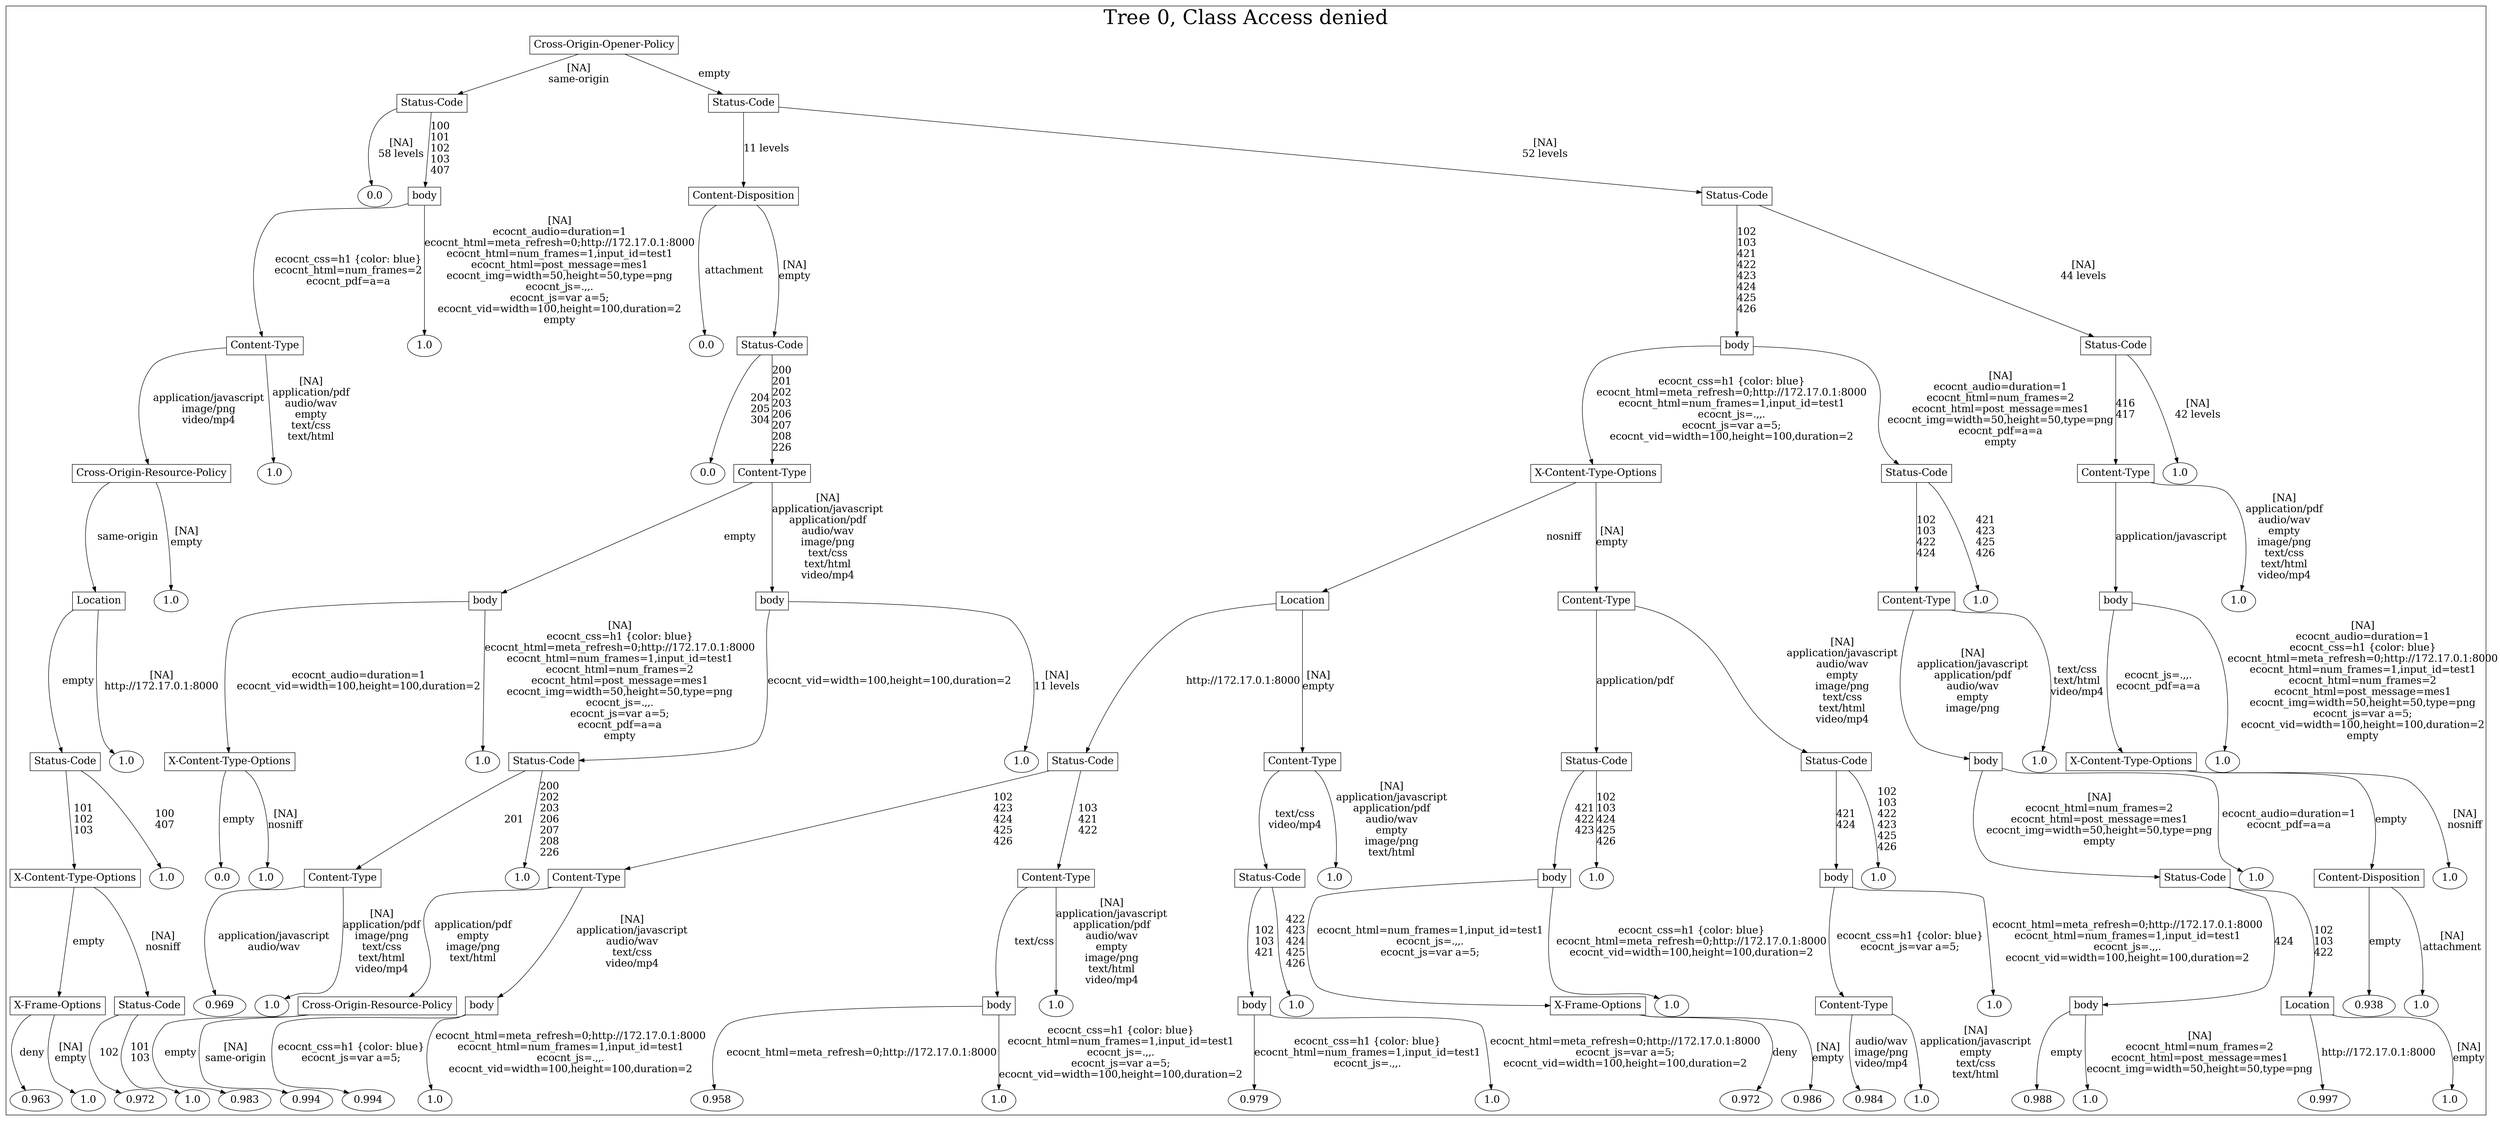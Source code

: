 /*
Generated by:
    http://https://github.com/h2oai/h2o-3/tree/master/h2o-genmodel/src/main/java/hex/genmodel/tools/PrintMojo.java
*/

/*
On a mac:

$ brew install graphviz
$ dot -Tpng file.gv -o file.png
$ open file.png
*/

digraph G {

subgraph cluster_0 {
/* Nodes */

/* Level 0 */
{
"SG_0_Node_0" [shape=box, fontsize=20, label="Cross-Origin-Opener-Policy"]
}

/* Level 1 */
{
"SG_0_Node_1" [shape=box, fontsize=20, label="Status-Code"]
"SG_0_Node_2" [shape=box, fontsize=20, label="Status-Code"]
}

/* Level 2 */
{
"SG_0_Node_64" [fontsize=20, label="0.0"]
"SG_0_Node_3" [shape=box, fontsize=20, label="body"]
"SG_0_Node_4" [shape=box, fontsize=20, label="Content-Disposition"]
"SG_0_Node_5" [shape=box, fontsize=20, label="Status-Code"]
}

/* Level 3 */
{
"SG_0_Node_6" [shape=box, fontsize=20, label="Content-Type"]
"SG_0_Node_65" [fontsize=20, label="1.0"]
"SG_0_Node_66" [fontsize=20, label="0.0"]
"SG_0_Node_7" [shape=box, fontsize=20, label="Status-Code"]
"SG_0_Node_8" [shape=box, fontsize=20, label="body"]
"SG_0_Node_9" [shape=box, fontsize=20, label="Status-Code"]
}

/* Level 4 */
{
"SG_0_Node_10" [shape=box, fontsize=20, label="Cross-Origin-Resource-Policy"]
"SG_0_Node_67" [fontsize=20, label="1.0"]
"SG_0_Node_68" [fontsize=20, label="0.0"]
"SG_0_Node_11" [shape=box, fontsize=20, label="Content-Type"]
"SG_0_Node_12" [shape=box, fontsize=20, label="X-Content-Type-Options"]
"SG_0_Node_13" [shape=box, fontsize=20, label="Status-Code"]
"SG_0_Node_14" [shape=box, fontsize=20, label="Content-Type"]
"SG_0_Node_69" [fontsize=20, label="1.0"]
}

/* Level 5 */
{
"SG_0_Node_15" [shape=box, fontsize=20, label="Location"]
"SG_0_Node_70" [fontsize=20, label="1.0"]
"SG_0_Node_16" [shape=box, fontsize=20, label="body"]
"SG_0_Node_17" [shape=box, fontsize=20, label="body"]
"SG_0_Node_18" [shape=box, fontsize=20, label="Location"]
"SG_0_Node_19" [shape=box, fontsize=20, label="Content-Type"]
"SG_0_Node_20" [shape=box, fontsize=20, label="Content-Type"]
"SG_0_Node_71" [fontsize=20, label="1.0"]
"SG_0_Node_21" [shape=box, fontsize=20, label="body"]
"SG_0_Node_72" [fontsize=20, label="1.0"]
}

/* Level 6 */
{
"SG_0_Node_22" [shape=box, fontsize=20, label="Status-Code"]
"SG_0_Node_73" [fontsize=20, label="1.0"]
"SG_0_Node_23" [shape=box, fontsize=20, label="X-Content-Type-Options"]
"SG_0_Node_74" [fontsize=20, label="1.0"]
"SG_0_Node_24" [shape=box, fontsize=20, label="Status-Code"]
"SG_0_Node_75" [fontsize=20, label="1.0"]
"SG_0_Node_25" [shape=box, fontsize=20, label="Status-Code"]
"SG_0_Node_26" [shape=box, fontsize=20, label="Content-Type"]
"SG_0_Node_27" [shape=box, fontsize=20, label="Status-Code"]
"SG_0_Node_28" [shape=box, fontsize=20, label="Status-Code"]
"SG_0_Node_29" [shape=box, fontsize=20, label="body"]
"SG_0_Node_76" [fontsize=20, label="1.0"]
"SG_0_Node_30" [shape=box, fontsize=20, label="X-Content-Type-Options"]
"SG_0_Node_77" [fontsize=20, label="1.0"]
}

/* Level 7 */
{
"SG_0_Node_31" [shape=box, fontsize=20, label="X-Content-Type-Options"]
"SG_0_Node_78" [fontsize=20, label="1.0"]
"SG_0_Node_79" [fontsize=20, label="0.0"]
"SG_0_Node_80" [fontsize=20, label="1.0"]
"SG_0_Node_32" [shape=box, fontsize=20, label="Content-Type"]
"SG_0_Node_81" [fontsize=20, label="1.0"]
"SG_0_Node_33" [shape=box, fontsize=20, label="Content-Type"]
"SG_0_Node_34" [shape=box, fontsize=20, label="Content-Type"]
"SG_0_Node_35" [shape=box, fontsize=20, label="Status-Code"]
"SG_0_Node_82" [fontsize=20, label="1.0"]
"SG_0_Node_36" [shape=box, fontsize=20, label="body"]
"SG_0_Node_83" [fontsize=20, label="1.0"]
"SG_0_Node_37" [shape=box, fontsize=20, label="body"]
"SG_0_Node_84" [fontsize=20, label="1.0"]
"SG_0_Node_38" [shape=box, fontsize=20, label="Status-Code"]
"SG_0_Node_85" [fontsize=20, label="1.0"]
"SG_0_Node_39" [shape=box, fontsize=20, label="Content-Disposition"]
"SG_0_Node_86" [fontsize=20, label="1.0"]
}

/* Level 8 */
{
"SG_0_Node_40" [shape=box, fontsize=20, label="X-Frame-Options"]
"SG_0_Node_41" [shape=box, fontsize=20, label="Status-Code"]
"SG_0_Node_87" [fontsize=20, label="0.969"]
"SG_0_Node_88" [fontsize=20, label="1.0"]
"SG_0_Node_43" [shape=box, fontsize=20, label="Cross-Origin-Resource-Policy"]
"SG_0_Node_44" [shape=box, fontsize=20, label="body"]
"SG_0_Node_45" [shape=box, fontsize=20, label="body"]
"SG_0_Node_89" [fontsize=20, label="1.0"]
"SG_0_Node_46" [shape=box, fontsize=20, label="body"]
"SG_0_Node_90" [fontsize=20, label="1.0"]
"SG_0_Node_47" [shape=box, fontsize=20, label="X-Frame-Options"]
"SG_0_Node_91" [fontsize=20, label="1.0"]
"SG_0_Node_48" [shape=box, fontsize=20, label="Content-Type"]
"SG_0_Node_92" [fontsize=20, label="1.0"]
"SG_0_Node_49" [shape=box, fontsize=20, label="body"]
"SG_0_Node_50" [shape=box, fontsize=20, label="Location"]
"SG_0_Node_93" [fontsize=20, label="0.938"]
"SG_0_Node_94" [fontsize=20, label="1.0"]
}

/* Level 9 */
{
"SG_0_Node_95" [fontsize=20, label="0.963"]
"SG_0_Node_96" [fontsize=20, label="1.0"]
"SG_0_Node_97" [fontsize=20, label="0.972"]
"SG_0_Node_98" [fontsize=20, label="1.0"]
"SG_0_Node_99" [fontsize=20, label="0.983"]
"SG_0_Node_100" [fontsize=20, label="0.994"]
"SG_0_Node_101" [fontsize=20, label="0.994"]
"SG_0_Node_102" [fontsize=20, label="1.0"]
"SG_0_Node_103" [fontsize=20, label="0.958"]
"SG_0_Node_104" [fontsize=20, label="1.0"]
"SG_0_Node_105" [fontsize=20, label="0.979"]
"SG_0_Node_106" [fontsize=20, label="1.0"]
"SG_0_Node_107" [fontsize=20, label="0.972"]
"SG_0_Node_108" [fontsize=20, label="0.986"]
"SG_0_Node_109" [fontsize=20, label="0.984"]
"SG_0_Node_110" [fontsize=20, label="1.0"]
"SG_0_Node_111" [fontsize=20, label="0.988"]
"SG_0_Node_112" [fontsize=20, label="1.0"]
"SG_0_Node_113" [fontsize=20, label="0.997"]
"SG_0_Node_114" [fontsize=20, label="1.0"]
}

/* Edges */
"SG_0_Node_0" -> "SG_0_Node_1" [fontsize=20, label="[NA]
same-origin
"]
"SG_0_Node_0" -> "SG_0_Node_2" [fontsize=20, label="empty
"]
"SG_0_Node_2" -> "SG_0_Node_4" [fontsize=20, label="11 levels
"]
"SG_0_Node_2" -> "SG_0_Node_5" [fontsize=20, label="[NA]
52 levels
"]
"SG_0_Node_5" -> "SG_0_Node_8" [fontsize=20, label="102
103
421
422
423
424
425
426
"]
"SG_0_Node_5" -> "SG_0_Node_9" [fontsize=20, label="[NA]
44 levels
"]
"SG_0_Node_9" -> "SG_0_Node_14" [fontsize=20, label="416
417
"]
"SG_0_Node_9" -> "SG_0_Node_69" [fontsize=20, label="[NA]
42 levels
"]
"SG_0_Node_14" -> "SG_0_Node_21" [fontsize=20, label="application/javascript
"]
"SG_0_Node_14" -> "SG_0_Node_72" [fontsize=20, label="[NA]
application/pdf
audio/wav
empty
image/png
text/css
text/html
video/mp4
"]
"SG_0_Node_21" -> "SG_0_Node_30" [fontsize=20, label="ecocnt_js=.,,.
ecocnt_pdf=a=a
"]
"SG_0_Node_21" -> "SG_0_Node_77" [fontsize=20, label="[NA]
ecocnt_audio=duration=1
ecocnt_css=h1 {color: blue}
ecocnt_html=meta_refresh=0;http://172.17.0.1:8000
ecocnt_html=num_frames=1,input_id=test1
ecocnt_html=num_frames=2
ecocnt_html=post_message=mes1
ecocnt_img=width=50,height=50,type=png
ecocnt_js=var a=5;
ecocnt_vid=width=100,height=100,duration=2
empty
"]
"SG_0_Node_30" -> "SG_0_Node_39" [fontsize=20, label="empty
"]
"SG_0_Node_30" -> "SG_0_Node_86" [fontsize=20, label="[NA]
nosniff
"]
"SG_0_Node_39" -> "SG_0_Node_93" [fontsize=20, label="empty
"]
"SG_0_Node_39" -> "SG_0_Node_94" [fontsize=20, label="[NA]
attachment
"]
"SG_0_Node_8" -> "SG_0_Node_12" [fontsize=20, label="ecocnt_css=h1 {color: blue}
ecocnt_html=meta_refresh=0;http://172.17.0.1:8000
ecocnt_html=num_frames=1,input_id=test1
ecocnt_js=.,,.
ecocnt_js=var a=5;
ecocnt_vid=width=100,height=100,duration=2
"]
"SG_0_Node_8" -> "SG_0_Node_13" [fontsize=20, label="[NA]
ecocnt_audio=duration=1
ecocnt_html=num_frames=2
ecocnt_html=post_message=mes1
ecocnt_img=width=50,height=50,type=png
ecocnt_pdf=a=a
empty
"]
"SG_0_Node_13" -> "SG_0_Node_20" [fontsize=20, label="102
103
422
424
"]
"SG_0_Node_13" -> "SG_0_Node_71" [fontsize=20, label="421
423
425
426
"]
"SG_0_Node_20" -> "SG_0_Node_29" [fontsize=20, label="[NA]
application/javascript
application/pdf
audio/wav
empty
image/png
"]
"SG_0_Node_20" -> "SG_0_Node_76" [fontsize=20, label="text/css
text/html
video/mp4
"]
"SG_0_Node_29" -> "SG_0_Node_38" [fontsize=20, label="[NA]
ecocnt_html=num_frames=2
ecocnt_html=post_message=mes1
ecocnt_img=width=50,height=50,type=png
empty
"]
"SG_0_Node_29" -> "SG_0_Node_85" [fontsize=20, label="ecocnt_audio=duration=1
ecocnt_pdf=a=a
"]
"SG_0_Node_38" -> "SG_0_Node_49" [fontsize=20, label="424
"]
"SG_0_Node_38" -> "SG_0_Node_50" [fontsize=20, label="102
103
422
"]
"SG_0_Node_50" -> "SG_0_Node_113" [fontsize=20, label="http://172.17.0.1:8000
"]
"SG_0_Node_50" -> "SG_0_Node_114" [fontsize=20, label="[NA]
empty
"]
"SG_0_Node_49" -> "SG_0_Node_111" [fontsize=20, label="empty
"]
"SG_0_Node_49" -> "SG_0_Node_112" [fontsize=20, label="[NA]
ecocnt_html=num_frames=2
ecocnt_html=post_message=mes1
ecocnt_img=width=50,height=50,type=png
"]
"SG_0_Node_12" -> "SG_0_Node_18" [fontsize=20, label="nosniff
"]
"SG_0_Node_12" -> "SG_0_Node_19" [fontsize=20, label="[NA]
empty
"]
"SG_0_Node_19" -> "SG_0_Node_27" [fontsize=20, label="application/pdf
"]
"SG_0_Node_19" -> "SG_0_Node_28" [fontsize=20, label="[NA]
application/javascript
audio/wav
empty
image/png
text/css
text/html
video/mp4
"]
"SG_0_Node_28" -> "SG_0_Node_37" [fontsize=20, label="421
424
"]
"SG_0_Node_28" -> "SG_0_Node_84" [fontsize=20, label="102
103
422
423
425
426
"]
"SG_0_Node_37" -> "SG_0_Node_48" [fontsize=20, label="ecocnt_css=h1 {color: blue}
ecocnt_js=var a=5;
"]
"SG_0_Node_37" -> "SG_0_Node_92" [fontsize=20, label="ecocnt_html=meta_refresh=0;http://172.17.0.1:8000
ecocnt_html=num_frames=1,input_id=test1
ecocnt_js=.,,.
ecocnt_vid=width=100,height=100,duration=2
"]
"SG_0_Node_48" -> "SG_0_Node_109" [fontsize=20, label="audio/wav
image/png
video/mp4
"]
"SG_0_Node_48" -> "SG_0_Node_110" [fontsize=20, label="[NA]
application/javascript
empty
text/css
text/html
"]
"SG_0_Node_27" -> "SG_0_Node_36" [fontsize=20, label="421
422
423
"]
"SG_0_Node_27" -> "SG_0_Node_83" [fontsize=20, label="102
103
424
425
426
"]
"SG_0_Node_36" -> "SG_0_Node_47" [fontsize=20, label="ecocnt_html=num_frames=1,input_id=test1
ecocnt_js=.,,.
ecocnt_js=var a=5;
"]
"SG_0_Node_36" -> "SG_0_Node_91" [fontsize=20, label="ecocnt_css=h1 {color: blue}
ecocnt_html=meta_refresh=0;http://172.17.0.1:8000
ecocnt_vid=width=100,height=100,duration=2
"]
"SG_0_Node_47" -> "SG_0_Node_107" [fontsize=20, label="deny
"]
"SG_0_Node_47" -> "SG_0_Node_108" [fontsize=20, label="[NA]
empty
"]
"SG_0_Node_18" -> "SG_0_Node_25" [fontsize=20, label="http://172.17.0.1:8000
"]
"SG_0_Node_18" -> "SG_0_Node_26" [fontsize=20, label="[NA]
empty
"]
"SG_0_Node_26" -> "SG_0_Node_35" [fontsize=20, label="text/css
video/mp4
"]
"SG_0_Node_26" -> "SG_0_Node_82" [fontsize=20, label="[NA]
application/javascript
application/pdf
audio/wav
empty
image/png
text/html
"]
"SG_0_Node_35" -> "SG_0_Node_46" [fontsize=20, label="102
103
421
"]
"SG_0_Node_35" -> "SG_0_Node_90" [fontsize=20, label="422
423
424
425
426
"]
"SG_0_Node_46" -> "SG_0_Node_105" [fontsize=20, label="ecocnt_css=h1 {color: blue}
ecocnt_html=num_frames=1,input_id=test1
ecocnt_js=.,,.
"]
"SG_0_Node_46" -> "SG_0_Node_106" [fontsize=20, label="ecocnt_html=meta_refresh=0;http://172.17.0.1:8000
ecocnt_js=var a=5;
ecocnt_vid=width=100,height=100,duration=2
"]
"SG_0_Node_25" -> "SG_0_Node_33" [fontsize=20, label="102
423
424
425
426
"]
"SG_0_Node_25" -> "SG_0_Node_34" [fontsize=20, label="103
421
422
"]
"SG_0_Node_34" -> "SG_0_Node_45" [fontsize=20, label="text/css
"]
"SG_0_Node_34" -> "SG_0_Node_89" [fontsize=20, label="[NA]
application/javascript
application/pdf
audio/wav
empty
image/png
text/html
video/mp4
"]
"SG_0_Node_45" -> "SG_0_Node_103" [fontsize=20, label="ecocnt_html=meta_refresh=0;http://172.17.0.1:8000
"]
"SG_0_Node_45" -> "SG_0_Node_104" [fontsize=20, label="ecocnt_css=h1 {color: blue}
ecocnt_html=num_frames=1,input_id=test1
ecocnt_js=.,,.
ecocnt_js=var a=5;
ecocnt_vid=width=100,height=100,duration=2
"]
"SG_0_Node_33" -> "SG_0_Node_43" [fontsize=20, label="application/pdf
empty
image/png
text/html
"]
"SG_0_Node_33" -> "SG_0_Node_44" [fontsize=20, label="[NA]
application/javascript
audio/wav
text/css
video/mp4
"]
"SG_0_Node_44" -> "SG_0_Node_101" [fontsize=20, label="ecocnt_css=h1 {color: blue}
ecocnt_js=var a=5;
"]
"SG_0_Node_44" -> "SG_0_Node_102" [fontsize=20, label="ecocnt_html=meta_refresh=0;http://172.17.0.1:8000
ecocnt_html=num_frames=1,input_id=test1
ecocnt_js=.,,.
ecocnt_vid=width=100,height=100,duration=2
"]
"SG_0_Node_43" -> "SG_0_Node_99" [fontsize=20, label="empty
"]
"SG_0_Node_43" -> "SG_0_Node_100" [fontsize=20, label="[NA]
same-origin
"]
"SG_0_Node_4" -> "SG_0_Node_66" [fontsize=20, label="attachment
"]
"SG_0_Node_4" -> "SG_0_Node_7" [fontsize=20, label="[NA]
empty
"]
"SG_0_Node_7" -> "SG_0_Node_68" [fontsize=20, label="204
205
304
"]
"SG_0_Node_7" -> "SG_0_Node_11" [fontsize=20, label="200
201
202
203
206
207
208
226
"]
"SG_0_Node_11" -> "SG_0_Node_16" [fontsize=20, label="empty
"]
"SG_0_Node_11" -> "SG_0_Node_17" [fontsize=20, label="[NA]
application/javascript
application/pdf
audio/wav
image/png
text/css
text/html
video/mp4
"]
"SG_0_Node_17" -> "SG_0_Node_24" [fontsize=20, label="ecocnt_vid=width=100,height=100,duration=2
"]
"SG_0_Node_17" -> "SG_0_Node_75" [fontsize=20, label="[NA]
11 levels
"]
"SG_0_Node_24" -> "SG_0_Node_32" [fontsize=20, label="201
"]
"SG_0_Node_24" -> "SG_0_Node_81" [fontsize=20, label="200
202
203
206
207
208
226
"]
"SG_0_Node_32" -> "SG_0_Node_87" [fontsize=20, label="application/javascript
audio/wav
"]
"SG_0_Node_32" -> "SG_0_Node_88" [fontsize=20, label="[NA]
application/pdf
image/png
text/css
text/html
video/mp4
"]
"SG_0_Node_16" -> "SG_0_Node_23" [fontsize=20, label="ecocnt_audio=duration=1
ecocnt_vid=width=100,height=100,duration=2
"]
"SG_0_Node_16" -> "SG_0_Node_74" [fontsize=20, label="[NA]
ecocnt_css=h1 {color: blue}
ecocnt_html=meta_refresh=0;http://172.17.0.1:8000
ecocnt_html=num_frames=1,input_id=test1
ecocnt_html=num_frames=2
ecocnt_html=post_message=mes1
ecocnt_img=width=50,height=50,type=png
ecocnt_js=.,,.
ecocnt_js=var a=5;
ecocnt_pdf=a=a
empty
"]
"SG_0_Node_23" -> "SG_0_Node_79" [fontsize=20, label="empty
"]
"SG_0_Node_23" -> "SG_0_Node_80" [fontsize=20, label="[NA]
nosniff
"]
"SG_0_Node_1" -> "SG_0_Node_64" [fontsize=20, label="[NA]
58 levels
"]
"SG_0_Node_1" -> "SG_0_Node_3" [fontsize=20, label="100
101
102
103
407
"]
"SG_0_Node_3" -> "SG_0_Node_6" [fontsize=20, label="ecocnt_css=h1 {color: blue}
ecocnt_html=num_frames=2
ecocnt_pdf=a=a
"]
"SG_0_Node_3" -> "SG_0_Node_65" [fontsize=20, label="[NA]
ecocnt_audio=duration=1
ecocnt_html=meta_refresh=0;http://172.17.0.1:8000
ecocnt_html=num_frames=1,input_id=test1
ecocnt_html=post_message=mes1
ecocnt_img=width=50,height=50,type=png
ecocnt_js=.,,.
ecocnt_js=var a=5;
ecocnt_vid=width=100,height=100,duration=2
empty
"]
"SG_0_Node_6" -> "SG_0_Node_10" [fontsize=20, label="application/javascript
image/png
video/mp4
"]
"SG_0_Node_6" -> "SG_0_Node_67" [fontsize=20, label="[NA]
application/pdf
audio/wav
empty
text/css
text/html
"]
"SG_0_Node_10" -> "SG_0_Node_15" [fontsize=20, label="same-origin
"]
"SG_0_Node_10" -> "SG_0_Node_70" [fontsize=20, label="[NA]
empty
"]
"SG_0_Node_15" -> "SG_0_Node_22" [fontsize=20, label="empty
"]
"SG_0_Node_15" -> "SG_0_Node_73" [fontsize=20, label="[NA]
http://172.17.0.1:8000
"]
"SG_0_Node_22" -> "SG_0_Node_31" [fontsize=20, label="101
102
103
"]
"SG_0_Node_22" -> "SG_0_Node_78" [fontsize=20, label="100
407
"]
"SG_0_Node_31" -> "SG_0_Node_40" [fontsize=20, label="empty
"]
"SG_0_Node_31" -> "SG_0_Node_41" [fontsize=20, label="[NA]
nosniff
"]
"SG_0_Node_41" -> "SG_0_Node_97" [fontsize=20, label="102
"]
"SG_0_Node_41" -> "SG_0_Node_98" [fontsize=20, label="101
103
"]
"SG_0_Node_40" -> "SG_0_Node_95" [fontsize=20, label="deny
"]
"SG_0_Node_40" -> "SG_0_Node_96" [fontsize=20, label="[NA]
empty
"]

fontsize=40
label="Tree 0, Class Access denied"
}

}

